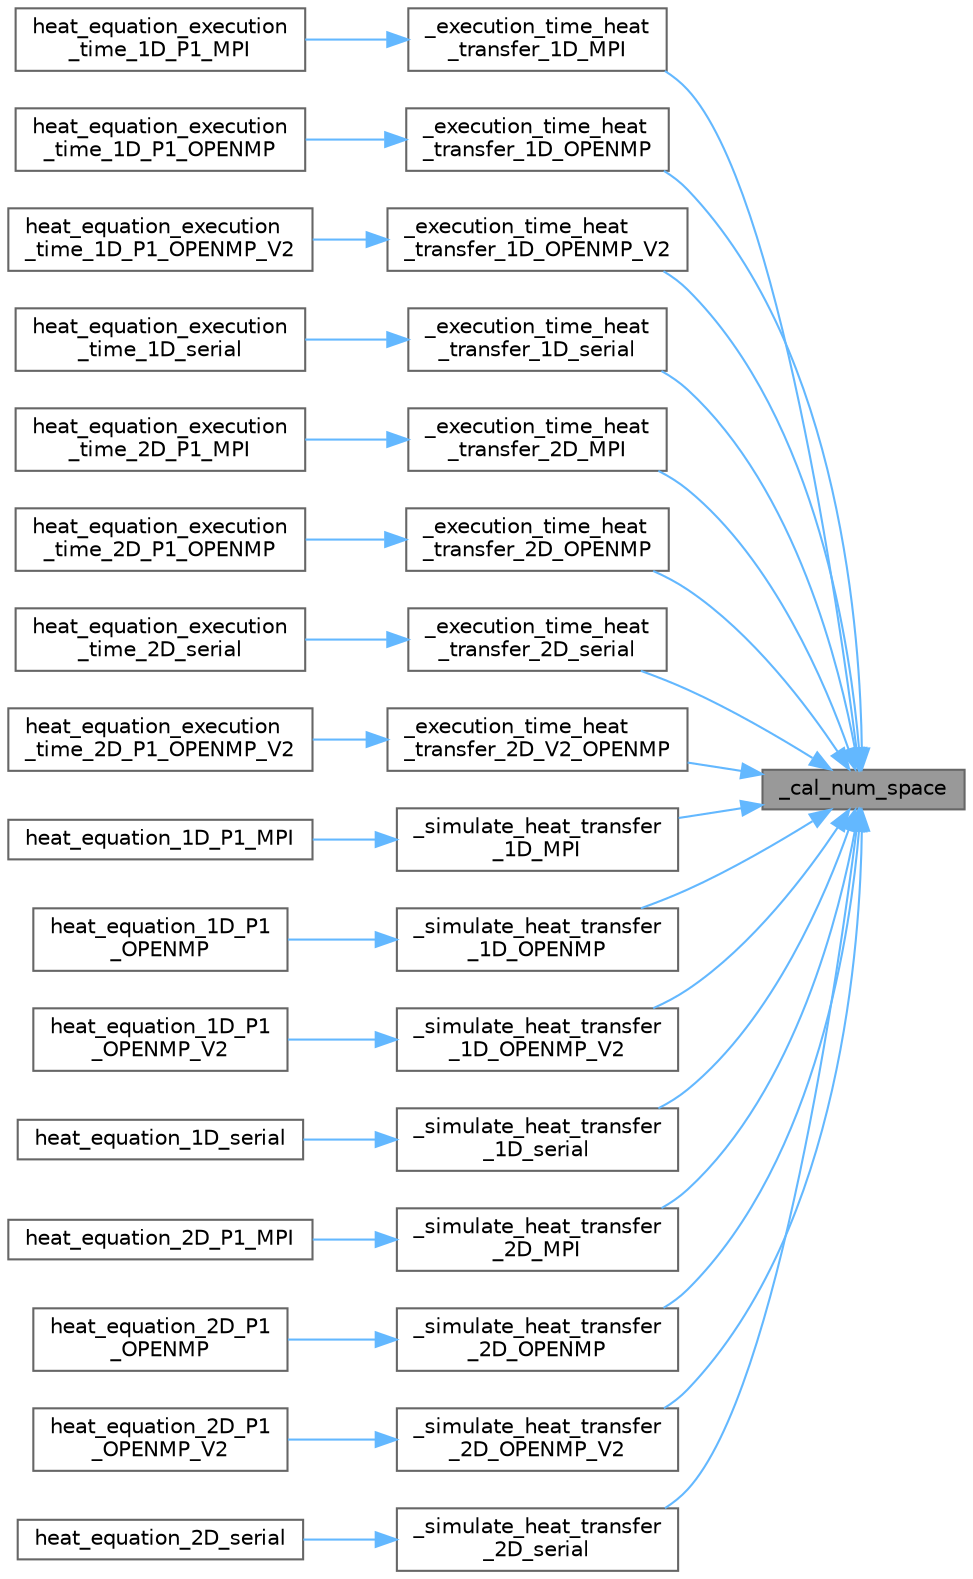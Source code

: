 digraph "_cal_num_space"
{
 // LATEX_PDF_SIZE
  bgcolor="transparent";
  edge [fontname=Helvetica,fontsize=10,labelfontname=Helvetica,labelfontsize=10];
  node [fontname=Helvetica,fontsize=10,shape=box,height=0.2,width=0.4];
  rankdir="RL";
  Node1 [id="Node000001",label="_cal_num_space",height=0.2,width=0.4,color="gray40", fillcolor="grey60", style="filled", fontcolor="black",tooltip=" "];
  Node1 -> Node2 [id="edge1_Node000001_Node000002",dir="back",color="steelblue1",style="solid",tooltip=" "];
  Node2 [id="Node000002",label="_execution_time_heat\l_transfer_1D_MPI",height=0.2,width=0.4,color="grey40", fillcolor="white", style="filled",URL="$thermopara_8c.html#a31a2148ea0f001efd8c7bcea7a6c726f",tooltip="This is a function that simulates the heat transfer in 1D object as wire, and return the execution ti..."];
  Node2 -> Node3 [id="edge2_Node000002_Node000003",dir="back",color="steelblue1",style="solid",tooltip=" "];
  Node3 [id="Node000003",label="heat_equation_execution\l_time_1D_P1_MPI",height=0.2,width=0.4,color="grey40", fillcolor="white", style="filled",URL="$physics_8c.html#a836fd752438eca48ff6893e21cec767f",tooltip=" "];
  Node1 -> Node4 [id="edge3_Node000001_Node000004",dir="back",color="steelblue1",style="solid",tooltip=" "];
  Node4 [id="Node000004",label="_execution_time_heat\l_transfer_1D_OPENMP",height=0.2,width=0.4,color="grey40", fillcolor="white", style="filled",URL="$thermopara_8c.html#a86e54517f2f45ee340422527c3691564",tooltip="This is a function that simulates the heat transfer in 1D object as wire, and return the execution ti..."];
  Node4 -> Node5 [id="edge4_Node000004_Node000005",dir="back",color="steelblue1",style="solid",tooltip=" "];
  Node5 [id="Node000005",label="heat_equation_execution\l_time_1D_P1_OPENMP",height=0.2,width=0.4,color="grey40", fillcolor="white", style="filled",URL="$physics_8c.html#ab7206b80d87cfec3cb813f479fd0883a",tooltip=" "];
  Node1 -> Node6 [id="edge5_Node000001_Node000006",dir="back",color="steelblue1",style="solid",tooltip=" "];
  Node6 [id="Node000006",label="_execution_time_heat\l_transfer_1D_OPENMP_V2",height=0.2,width=0.4,color="grey40", fillcolor="white", style="filled",URL="$thermopara_8c.html#ad748cccd8e3a6aa907eb38cbe41061d5",tooltip="This is a function that simulates the heat transfer in 1D object as wire, and return the execution ti..."];
  Node6 -> Node7 [id="edge6_Node000006_Node000007",dir="back",color="steelblue1",style="solid",tooltip=" "];
  Node7 [id="Node000007",label="heat_equation_execution\l_time_1D_P1_OPENMP_V2",height=0.2,width=0.4,color="grey40", fillcolor="white", style="filled",URL="$physics_8c.html#afe2df8f62ecbf0d2218874027604f60b",tooltip=" "];
  Node1 -> Node8 [id="edge7_Node000001_Node000008",dir="back",color="steelblue1",style="solid",tooltip=" "];
  Node8 [id="Node000008",label="_execution_time_heat\l_transfer_1D_serial",height=0.2,width=0.4,color="grey40", fillcolor="white", style="filled",URL="$thermoserial_8c.html#ab331ae7290ea618f5facdb1af3d90b30",tooltip="This is a function that simulates the heat transfer in 1D object as wire, and return the execution ti..."];
  Node8 -> Node9 [id="edge8_Node000008_Node000009",dir="back",color="steelblue1",style="solid",tooltip=" "];
  Node9 [id="Node000009",label="heat_equation_execution\l_time_1D_serial",height=0.2,width=0.4,color="grey40", fillcolor="white", style="filled",URL="$physics_8c.html#aa095602956542bc2a024ff4da7f7eac5",tooltip=" "];
  Node1 -> Node10 [id="edge9_Node000001_Node000010",dir="back",color="steelblue1",style="solid",tooltip=" "];
  Node10 [id="Node000010",label="_execution_time_heat\l_transfer_2D_MPI",height=0.2,width=0.4,color="grey40", fillcolor="white", style="filled",URL="$thermopara_8c.html#adc762cc9c18fb8275738c7c54a47af56",tooltip="This is a function that simulates the heat transfer in 2D object, and return the execution time witho..."];
  Node10 -> Node11 [id="edge10_Node000010_Node000011",dir="back",color="steelblue1",style="solid",tooltip=" "];
  Node11 [id="Node000011",label="heat_equation_execution\l_time_2D_P1_MPI",height=0.2,width=0.4,color="grey40", fillcolor="white", style="filled",URL="$physics_8c.html#ab5d9ea90faf46664d2c638d819137667",tooltip=" "];
  Node1 -> Node12 [id="edge11_Node000001_Node000012",dir="back",color="steelblue1",style="solid",tooltip=" "];
  Node12 [id="Node000012",label="_execution_time_heat\l_transfer_2D_OPENMP",height=0.2,width=0.4,color="grey40", fillcolor="white", style="filled",URL="$thermopara_8c.html#a85f8b733d6b1a5cba79bf0651ba70abb",tooltip="This is a function that simulates the heat transfer in 2D object, and return the execution time witho..."];
  Node12 -> Node13 [id="edge12_Node000012_Node000013",dir="back",color="steelblue1",style="solid",tooltip=" "];
  Node13 [id="Node000013",label="heat_equation_execution\l_time_2D_P1_OPENMP",height=0.2,width=0.4,color="grey40", fillcolor="white", style="filled",URL="$physics_8c.html#aa7e26d1fc4e8ef65b81a0db162122b40",tooltip=" "];
  Node1 -> Node14 [id="edge13_Node000001_Node000014",dir="back",color="steelblue1",style="solid",tooltip=" "];
  Node14 [id="Node000014",label="_execution_time_heat\l_transfer_2D_serial",height=0.2,width=0.4,color="grey40", fillcolor="white", style="filled",URL="$thermoserial_8c.html#a4bb3e6c1d760c9f15a9be5172eec61d0",tooltip="This is a function that simulates the heat transfer in 2D object, and return the execution time witho..."];
  Node14 -> Node15 [id="edge14_Node000014_Node000015",dir="back",color="steelblue1",style="solid",tooltip=" "];
  Node15 [id="Node000015",label="heat_equation_execution\l_time_2D_serial",height=0.2,width=0.4,color="grey40", fillcolor="white", style="filled",URL="$physics_8c.html#ab02315d90676197d2d723823d13cb4f9",tooltip=" "];
  Node1 -> Node16 [id="edge15_Node000001_Node000016",dir="back",color="steelblue1",style="solid",tooltip=" "];
  Node16 [id="Node000016",label="_execution_time_heat\l_transfer_2D_V2_OPENMP",height=0.2,width=0.4,color="grey40", fillcolor="white", style="filled",URL="$thermopara_8c.html#a1f450162437fffc119cbffc145777a5a",tooltip="This is a function that simulates the heat transfer in 2D object, and return the execution time witho..."];
  Node16 -> Node17 [id="edge16_Node000016_Node000017",dir="back",color="steelblue1",style="solid",tooltip=" "];
  Node17 [id="Node000017",label="heat_equation_execution\l_time_2D_P1_OPENMP_V2",height=0.2,width=0.4,color="grey40", fillcolor="white", style="filled",URL="$physics_8c.html#a1e607944581d454ec37f0a644ecc492f",tooltip=" "];
  Node1 -> Node18 [id="edge17_Node000001_Node000018",dir="back",color="steelblue1",style="solid",tooltip=" "];
  Node18 [id="Node000018",label="_simulate_heat_transfer\l_1D_MPI",height=0.2,width=0.4,color="grey40", fillcolor="white", style="filled",URL="$thermopara_8c.html#a9c6c2842e0d1c2a46468f764d5481ec4",tooltip="This is a function that simulates the heat transfer in 1D object as wire, and each core writes the re..."];
  Node18 -> Node19 [id="edge18_Node000018_Node000019",dir="back",color="steelblue1",style="solid",tooltip=" "];
  Node19 [id="Node000019",label="heat_equation_1D_P1_MPI",height=0.2,width=0.4,color="grey40", fillcolor="white", style="filled",URL="$physics_8c.html#a19b0b58d1e72c4b85fa1672b14555210",tooltip=" "];
  Node1 -> Node20 [id="edge19_Node000001_Node000020",dir="back",color="steelblue1",style="solid",tooltip=" "];
  Node20 [id="Node000020",label="_simulate_heat_transfer\l_1D_OPENMP",height=0.2,width=0.4,color="grey40", fillcolor="white", style="filled",URL="$thermopara_8c.html#a1be44030d66018e8684abb8fc0c91d9a",tooltip="This is a function that simulates the heat transfer in 1D object as wire, and writes the result to a ..."];
  Node20 -> Node21 [id="edge20_Node000020_Node000021",dir="back",color="steelblue1",style="solid",tooltip=" "];
  Node21 [id="Node000021",label="heat_equation_1D_P1\l_OPENMP",height=0.2,width=0.4,color="grey40", fillcolor="white", style="filled",URL="$physics_8c.html#a38c136c435bf6f862127e3cfaccc1a0e",tooltip=" "];
  Node1 -> Node22 [id="edge21_Node000001_Node000022",dir="back",color="steelblue1",style="solid",tooltip=" "];
  Node22 [id="Node000022",label="_simulate_heat_transfer\l_1D_OPENMP_V2",height=0.2,width=0.4,color="grey40", fillcolor="white", style="filled",URL="$thermopara_8c.html#a475c2355339d18dcdb4abd1e852fe4fa",tooltip="This is a function that simulates the heat transfer in 1D object as wire, and writes the result to a ..."];
  Node22 -> Node23 [id="edge22_Node000022_Node000023",dir="back",color="steelblue1",style="solid",tooltip=" "];
  Node23 [id="Node000023",label="heat_equation_1D_P1\l_OPENMP_V2",height=0.2,width=0.4,color="grey40", fillcolor="white", style="filled",URL="$physics_8c.html#a35aa6acd14f05d46c8badf45e5c62478",tooltip=" "];
  Node1 -> Node24 [id="edge23_Node000001_Node000024",dir="back",color="steelblue1",style="solid",tooltip=" "];
  Node24 [id="Node000024",label="_simulate_heat_transfer\l_1D_serial",height=0.2,width=0.4,color="grey40", fillcolor="white", style="filled",URL="$thermoserial_8c.html#a8e0a92ebccc2fb02fedc8152a0263022",tooltip="This is a function that simulates the heat transfer in 1D object as wire, and write the result to a f..."];
  Node24 -> Node25 [id="edge24_Node000024_Node000025",dir="back",color="steelblue1",style="solid",tooltip=" "];
  Node25 [id="Node000025",label="heat_equation_1D_serial",height=0.2,width=0.4,color="grey40", fillcolor="white", style="filled",URL="$physics_8c.html#a7390ae11a530bbf722997a1f42f310c2",tooltip=" "];
  Node1 -> Node26 [id="edge25_Node000001_Node000026",dir="back",color="steelblue1",style="solid",tooltip=" "];
  Node26 [id="Node000026",label="_simulate_heat_transfer\l_2D_MPI",height=0.2,width=0.4,color="grey40", fillcolor="white", style="filled",URL="$thermopara_8c.html#a954f39712c3ab8565de98833760a6fc6",tooltip="This is a function that simulates the heat transfer in 2D object, and each core writes the result to ..."];
  Node26 -> Node27 [id="edge26_Node000026_Node000027",dir="back",color="steelblue1",style="solid",tooltip=" "];
  Node27 [id="Node000027",label="heat_equation_2D_P1_MPI",height=0.2,width=0.4,color="grey40", fillcolor="white", style="filled",URL="$physics_8c.html#a7e56e316652edb30dd742edf0156b912",tooltip=" "];
  Node1 -> Node28 [id="edge27_Node000001_Node000028",dir="back",color="steelblue1",style="solid",tooltip=" "];
  Node28 [id="Node000028",label="_simulate_heat_transfer\l_2D_OPENMP",height=0.2,width=0.4,color="grey40", fillcolor="white", style="filled",URL="$thermopara_8c.html#a7ae68140a2087aac5dcd9c777c43171d",tooltip="This is a function that simulates the heat transfer in 2D object, and each core writes the result to ..."];
  Node28 -> Node29 [id="edge28_Node000028_Node000029",dir="back",color="steelblue1",style="solid",tooltip=" "];
  Node29 [id="Node000029",label="heat_equation_2D_P1\l_OPENMP",height=0.2,width=0.4,color="grey40", fillcolor="white", style="filled",URL="$physics_8c.html#ada643ccfeeafe3a247c2a3fbf586aed5",tooltip=" "];
  Node1 -> Node30 [id="edge29_Node000001_Node000030",dir="back",color="steelblue1",style="solid",tooltip=" "];
  Node30 [id="Node000030",label="_simulate_heat_transfer\l_2D_OPENMP_V2",height=0.2,width=0.4,color="grey40", fillcolor="white", style="filled",URL="$thermopara_8c.html#a8bcb555d6835423c6f4047f24a32d03a",tooltip="This is a function that simulates the heat transfer in 2D object, and each core writes the result to ..."];
  Node30 -> Node31 [id="edge30_Node000030_Node000031",dir="back",color="steelblue1",style="solid",tooltip=" "];
  Node31 [id="Node000031",label="heat_equation_2D_P1\l_OPENMP_V2",height=0.2,width=0.4,color="grey40", fillcolor="white", style="filled",URL="$physics_8c.html#ae96dba0c074b4a0ed286346586a2e48d",tooltip=" "];
  Node1 -> Node32 [id="edge31_Node000001_Node000032",dir="back",color="steelblue1",style="solid",tooltip=" "];
  Node32 [id="Node000032",label="_simulate_heat_transfer\l_2D_serial",height=0.2,width=0.4,color="grey40", fillcolor="white", style="filled",URL="$thermoserial_8c.html#aa2425de9a1bce6599e496f1cf52bb1f5",tooltip="This is a function that simulates the heat transfer in 2D object, and write the result to a file."];
  Node32 -> Node33 [id="edge32_Node000032_Node000033",dir="back",color="steelblue1",style="solid",tooltip=" "];
  Node33 [id="Node000033",label="heat_equation_2D_serial",height=0.2,width=0.4,color="grey40", fillcolor="white", style="filled",URL="$physics_8c.html#a68cd88b12ebc4e2b124e5f5af1a713ad",tooltip=" "];
}
